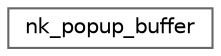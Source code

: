 digraph "类继承关系图"
{
 // LATEX_PDF_SIZE
  bgcolor="transparent";
  edge [fontname=Helvetica,fontsize=10,labelfontname=Helvetica,labelfontsize=10];
  node [fontname=Helvetica,fontsize=10,shape=box,height=0.2,width=0.4];
  rankdir="LR";
  Node0 [id="Node000000",label="nk_popup_buffer",height=0.2,width=0.4,color="grey40", fillcolor="white", style="filled",URL="$structnk__popup__buffer.html",tooltip=" "];
}
